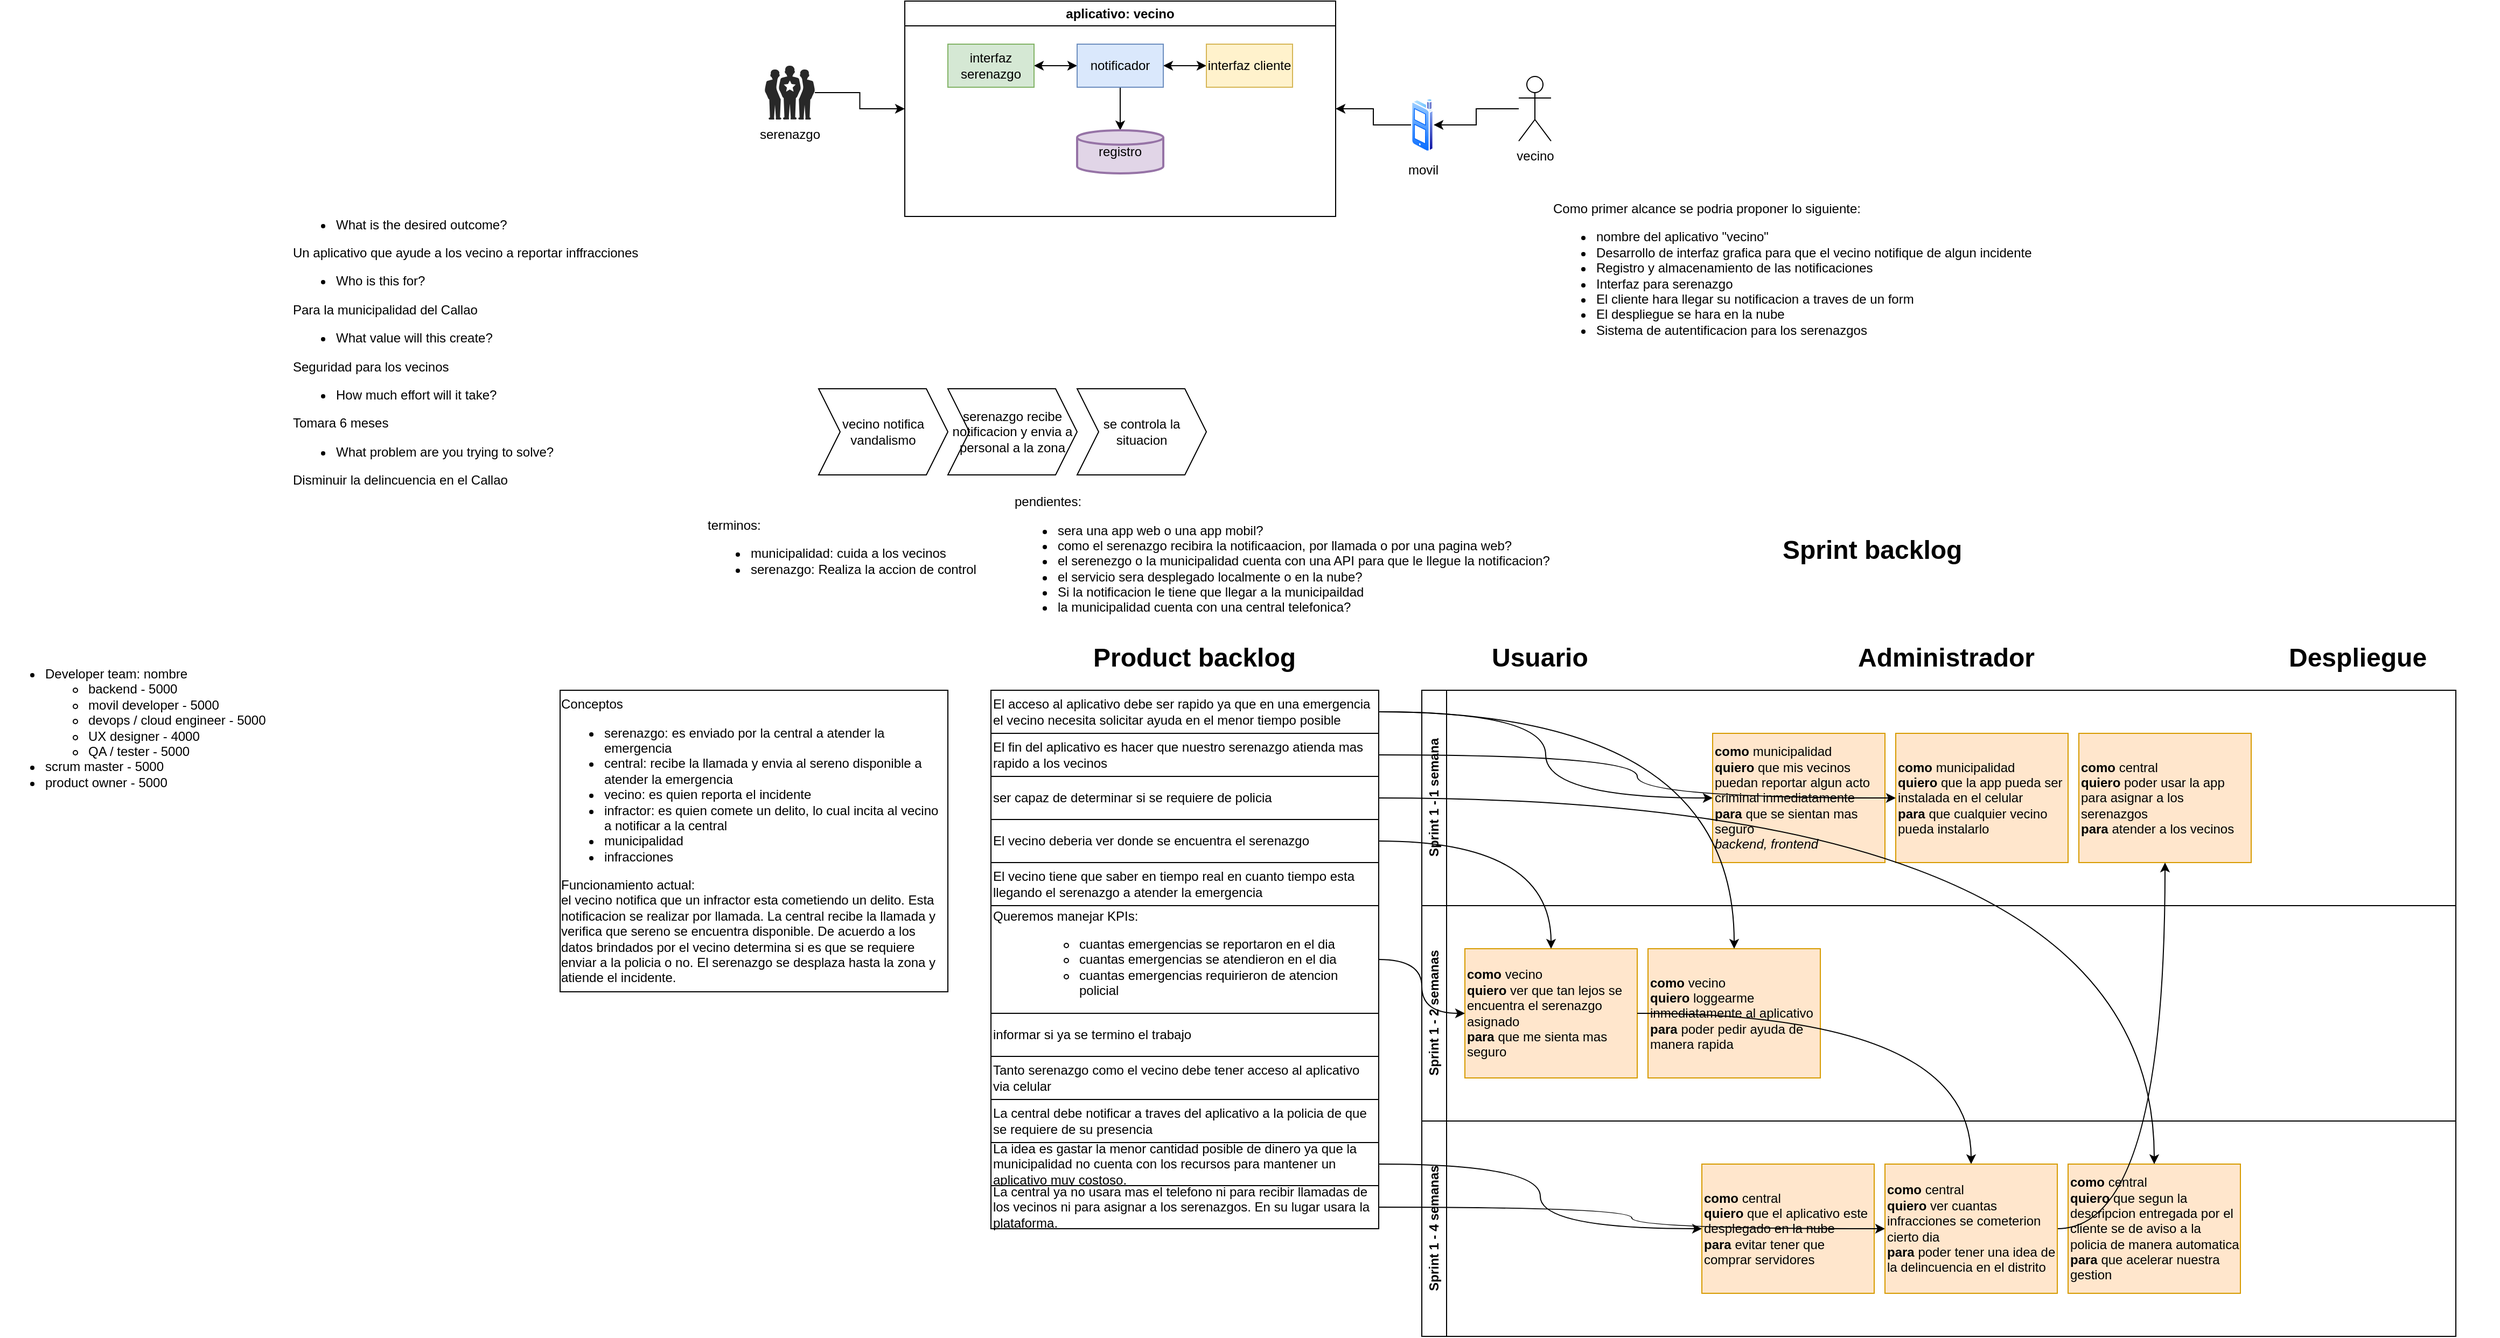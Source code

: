<mxfile version="21.3.0" type="github">
  <diagram name="Página-1" id="Bkhv1BzIpxXXVQEzDvKO">
    <mxGraphModel dx="1720" dy="451" grid="1" gridSize="10" guides="0" tooltips="1" connect="1" arrows="1" fold="1" page="1" pageScale="1" pageWidth="827" pageHeight="1169" math="0" shadow="0">
      <root>
        <mxCell id="0" />
        <mxCell id="1" parent="0" />
        <mxCell id="rcJcJloOi9SXId4dmmQ6-50" style="edgeStyle=orthogonalEdgeStyle;rounded=0;orthogonalLoop=1;jettySize=auto;html=1;" parent="1" source="rcJcJloOi9SXId4dmmQ6-2" target="rcJcJloOi9SXId4dmmQ6-9" edge="1">
          <mxGeometry relative="1" as="geometry" />
        </mxCell>
        <mxCell id="rcJcJloOi9SXId4dmmQ6-2" value="vecino" style="shape=umlActor;verticalLabelPosition=bottom;verticalAlign=top;html=1;outlineConnect=0;" parent="1" vertex="1">
          <mxGeometry x="730" y="110" width="30" height="60" as="geometry" />
        </mxCell>
        <mxCell id="rcJcJloOi9SXId4dmmQ6-51" style="edgeStyle=orthogonalEdgeStyle;rounded=0;orthogonalLoop=1;jettySize=auto;html=1;" parent="1" source="rcJcJloOi9SXId4dmmQ6-9" target="rcJcJloOi9SXId4dmmQ6-41" edge="1">
          <mxGeometry relative="1" as="geometry" />
        </mxCell>
        <mxCell id="rcJcJloOi9SXId4dmmQ6-9" value="movil" style="image;aspect=fixed;perimeter=ellipsePerimeter;html=1;align=center;shadow=0;dashed=0;spacingTop=3;image=img/lib/active_directory/cell_phone.svg;" parent="1" vertex="1">
          <mxGeometry x="630" y="130" width="21" height="50" as="geometry" />
        </mxCell>
        <mxCell id="rcJcJloOi9SXId4dmmQ6-26" value="vecino notifica vandalismo" style="shape=step;perimeter=stepPerimeter;whiteSpace=wrap;html=1;fixedSize=1;" parent="1" vertex="1">
          <mxGeometry x="80" y="400" width="120" height="80" as="geometry" />
        </mxCell>
        <mxCell id="rcJcJloOi9SXId4dmmQ6-27" value="serenazgo recibe notificacion y envia a personal a la zona" style="shape=step;perimeter=stepPerimeter;whiteSpace=wrap;html=1;fixedSize=1;" parent="1" vertex="1">
          <mxGeometry x="200" y="400" width="120" height="80" as="geometry" />
        </mxCell>
        <mxCell id="rcJcJloOi9SXId4dmmQ6-28" value="se controla la situacion" style="shape=step;perimeter=stepPerimeter;whiteSpace=wrap;html=1;fixedSize=1;" parent="1" vertex="1">
          <mxGeometry x="320" y="400" width="120" height="80" as="geometry" />
        </mxCell>
        <mxCell id="rcJcJloOi9SXId4dmmQ6-36" value="pendientes:&lt;br&gt;&lt;ul&gt;&lt;li&gt;sera una app web o una app mobil?&lt;br&gt;&lt;/li&gt;&lt;li&gt;como el serenazgo recibira la notificaacion, por llamada o por una pagina web?&lt;/li&gt;&lt;li&gt;el serenezgo o la municipalidad cuenta con una API para que le llegue la notificacion?&lt;/li&gt;&lt;li&gt;el servicio sera desplegado localmente o en la nube?&lt;/li&gt;&lt;li&gt;Si la notificacion le tiene que llegar a la municipaildad&lt;/li&gt;&lt;li&gt;la municipalidad cuenta con una central telefonica?&amp;nbsp;&lt;/li&gt;&lt;/ul&gt;" style="text;html=1;align=left;verticalAlign=middle;resizable=0;points=[];autosize=1;strokeColor=none;fillColor=none;" parent="1" vertex="1">
          <mxGeometry x="260" y="490" width="520" height="140" as="geometry" />
        </mxCell>
        <mxCell id="rcJcJloOi9SXId4dmmQ6-40" value="terminos:&lt;br&gt;&lt;ul&gt;&lt;li&gt;municipalidad: cuida a los vecinos&lt;/li&gt;&lt;li&gt;serenazgo: Realiza la accion de control&lt;/li&gt;&lt;/ul&gt;" style="text;html=1;align=left;verticalAlign=middle;resizable=0;points=[];autosize=1;strokeColor=none;fillColor=none;" parent="1" vertex="1">
          <mxGeometry x="-25" y="513" width="270" height="80" as="geometry" />
        </mxCell>
        <mxCell id="rcJcJloOi9SXId4dmmQ6-41" value="aplicativo: vecino" style="swimlane;whiteSpace=wrap;html=1;" parent="1" vertex="1">
          <mxGeometry x="160" y="40" width="400" height="200" as="geometry" />
        </mxCell>
        <mxCell id="rcJcJloOi9SXId4dmmQ6-44" value="" style="edgeStyle=orthogonalEdgeStyle;rounded=0;orthogonalLoop=1;jettySize=auto;html=1;startArrow=classic;startFill=1;" parent="rcJcJloOi9SXId4dmmQ6-41" source="rcJcJloOi9SXId4dmmQ6-42" target="rcJcJloOi9SXId4dmmQ6-43" edge="1">
          <mxGeometry relative="1" as="geometry" />
        </mxCell>
        <mxCell id="rcJcJloOi9SXId4dmmQ6-42" value="interfaz serenazgo" style="rounded=0;whiteSpace=wrap;html=1;fillColor=#d5e8d4;strokeColor=#82b366;" parent="rcJcJloOi9SXId4dmmQ6-41" vertex="1">
          <mxGeometry x="40" y="40" width="80" height="40" as="geometry" />
        </mxCell>
        <mxCell id="rcJcJloOi9SXId4dmmQ6-46" value="" style="edgeStyle=orthogonalEdgeStyle;rounded=0;orthogonalLoop=1;jettySize=auto;html=1;startArrow=classic;startFill=1;" parent="rcJcJloOi9SXId4dmmQ6-41" source="rcJcJloOi9SXId4dmmQ6-43" target="rcJcJloOi9SXId4dmmQ6-45" edge="1">
          <mxGeometry relative="1" as="geometry" />
        </mxCell>
        <mxCell id="rcJcJloOi9SXId4dmmQ6-58" style="edgeStyle=orthogonalEdgeStyle;rounded=0;orthogonalLoop=1;jettySize=auto;html=1;" parent="rcJcJloOi9SXId4dmmQ6-41" source="rcJcJloOi9SXId4dmmQ6-43" target="rcJcJloOi9SXId4dmmQ6-57" edge="1">
          <mxGeometry relative="1" as="geometry" />
        </mxCell>
        <mxCell id="rcJcJloOi9SXId4dmmQ6-43" value="notificador" style="rounded=0;whiteSpace=wrap;html=1;fillColor=#dae8fc;strokeColor=#6c8ebf;" parent="rcJcJloOi9SXId4dmmQ6-41" vertex="1">
          <mxGeometry x="160" y="40" width="80" height="40" as="geometry" />
        </mxCell>
        <mxCell id="rcJcJloOi9SXId4dmmQ6-45" value="interfaz cliente" style="rounded=0;whiteSpace=wrap;html=1;fillColor=#fff2cc;strokeColor=#d6b656;" parent="rcJcJloOi9SXId4dmmQ6-41" vertex="1">
          <mxGeometry x="280" y="40" width="80" height="40" as="geometry" />
        </mxCell>
        <mxCell id="rcJcJloOi9SXId4dmmQ6-57" value="registro" style="strokeWidth=2;html=1;shape=mxgraph.flowchart.database;whiteSpace=wrap;fillColor=#e1d5e7;strokeColor=#9673a6;" parent="rcJcJloOi9SXId4dmmQ6-41" vertex="1">
          <mxGeometry x="160" y="120" width="80" height="40" as="geometry" />
        </mxCell>
        <mxCell id="rcJcJloOi9SXId4dmmQ6-48" style="edgeStyle=orthogonalEdgeStyle;rounded=0;orthogonalLoop=1;jettySize=auto;html=1;" parent="1" source="rcJcJloOi9SXId4dmmQ6-47" target="rcJcJloOi9SXId4dmmQ6-41" edge="1">
          <mxGeometry relative="1" as="geometry" />
        </mxCell>
        <mxCell id="rcJcJloOi9SXId4dmmQ6-47" value="serenazgo" style="verticalLabelPosition=bottom;sketch=0;html=1;fillColor=#282828;strokeColor=none;verticalAlign=top;pointerEvents=1;align=center;shape=mxgraph.cisco_safe.people_places_things_icons.icon1;" parent="1" vertex="1">
          <mxGeometry x="30" y="100" width="46.5" height="50" as="geometry" />
        </mxCell>
        <mxCell id="rcJcJloOi9SXId4dmmQ6-56" value="&lt;div&gt;Como primer alcance se podria proponer lo siguiente:&lt;/div&gt;&lt;div&gt;&lt;ul&gt;&lt;li&gt;nombre del aplicativo &quot;vecino&quot;&lt;/li&gt;&lt;li&gt;Desarrollo de interfaz grafica para que el vecino notifique de algun incidente&lt;/li&gt;&lt;li&gt;Registro y almacenamiento de las notificaciones&lt;/li&gt;&lt;li&gt;Interfaz para serenazgo&lt;/li&gt;&lt;li&gt;El cliente hara llegar su notificacion a traves de un form&lt;/li&gt;&lt;li&gt;El despliegue se hara en la nube&lt;/li&gt;&lt;li&gt;Sistema de autentificacion para los serenazgos&lt;/li&gt;&lt;/ul&gt;&lt;/div&gt;" style="text;html=1;align=left;verticalAlign=middle;resizable=0;points=[];autosize=1;strokeColor=none;fillColor=none;" parent="1" vertex="1">
          <mxGeometry x="760" y="220" width="470" height="150" as="geometry" />
        </mxCell>
        <mxCell id="HjE2S8ZvpKFxGUU12qkj-8" value="&lt;h1&gt;Product backlog&lt;/h1&gt;" style="text;html=1;strokeColor=none;fillColor=none;spacing=5;spacingTop=-20;whiteSpace=wrap;overflow=hidden;rounded=0;" parent="1" vertex="1">
          <mxGeometry x="330" y="630" width="200" height="120" as="geometry" />
        </mxCell>
        <mxCell id="HjE2S8ZvpKFxGUU12qkj-11" value="&lt;h1&gt;Sprint backlog&lt;/h1&gt;" style="text;html=1;strokeColor=none;fillColor=none;spacing=5;spacingTop=-20;whiteSpace=wrap;overflow=hidden;rounded=0;" parent="1" vertex="1">
          <mxGeometry x="970" y="530" width="200" height="120" as="geometry" />
        </mxCell>
        <mxCell id="HjE2S8ZvpKFxGUU12qkj-13" value="&lt;div style=&quot;text-align: left;&quot;&gt;Conceptos&lt;/div&gt;&lt;ul style=&quot;border-color: var(--border-color); text-align: left;&quot;&gt;&lt;li&gt;&lt;span style=&quot;background-color: initial;&quot;&gt;serenazgo: es enviado por la central a atender la emergencia&lt;/span&gt;&lt;br&gt;&lt;/li&gt;&lt;li&gt;&lt;span style=&quot;background-color: initial;&quot;&gt;central: recibe la llamada y envia al sereno disponible a atender la emergencia&lt;/span&gt;&lt;br&gt;&lt;/li&gt;&lt;li&gt;&lt;span style=&quot;background-color: initial;&quot;&gt;vecino: es quien reporta el incidente&lt;/span&gt;&lt;br&gt;&lt;/li&gt;&lt;li&gt;&lt;span style=&quot;background-color: initial;&quot;&gt;infractor: es quien comete un delito, lo cual incita al vecino a notificar a la central&lt;/span&gt;&lt;br&gt;&lt;/li&gt;&lt;li&gt;&lt;span style=&quot;background-color: initial;&quot;&gt;municipalidad&lt;/span&gt;&lt;br&gt;&lt;/li&gt;&lt;li&gt;infracciones&lt;/li&gt;&lt;/ul&gt;&lt;div style=&quot;text-align: left;&quot;&gt;&lt;span style=&quot;background-color: initial;&quot;&gt;Funcionamiento actual:&lt;/span&gt;&lt;/div&gt;&lt;div style=&quot;text-align: left;&quot;&gt;&lt;span style=&quot;background-color: initial;&quot;&gt;el vecino notifica que un infractor esta cometiendo un delito. Esta notificacion se realizar por llamada. La central recibe la llamada y verifica que sereno se encuentra disponible. De acuerdo a los datos brindados por el vecino determina si es que se requiere enviar a la policia o no. El serenazgo se desplaza hasta la zona y atiende el incidente.&amp;nbsp;&lt;/span&gt;&lt;/div&gt;" style="rounded=0;whiteSpace=wrap;html=1;" parent="1" vertex="1">
          <mxGeometry x="-160" y="680" width="360" height="280" as="geometry" />
        </mxCell>
        <mxCell id="HjE2S8ZvpKFxGUU12qkj-19" value="Sprint 1 - 1 semana" style="swimlane;horizontal=0;whiteSpace=wrap;html=1;" parent="1" vertex="1">
          <mxGeometry x="640" y="680" width="960" height="200" as="geometry" />
        </mxCell>
        <mxCell id="HjE2S8ZvpKFxGUU12qkj-26" value="&lt;b&gt;como&lt;/b&gt; municipalidad&lt;br&gt;&lt;b&gt;quiero&lt;/b&gt; que la app pueda ser instalada en el celular&lt;br&gt;&lt;b&gt;para&lt;/b&gt; que cualquier vecino pueda instalarlo" style="rounded=0;whiteSpace=wrap;html=1;align=left;fillColor=#ffe6cc;strokeColor=#d79b00;" parent="HjE2S8ZvpKFxGUU12qkj-19" vertex="1">
          <mxGeometry x="440" y="40" width="160" height="120" as="geometry" />
        </mxCell>
        <mxCell id="HjE2S8ZvpKFxGUU12qkj-1" value="&lt;b&gt;como&lt;/b&gt; municipalidad&lt;br&gt;&lt;b&gt;quiero&lt;/b&gt; que mis vecinos puedan reportar algun acto criminal inmediatamente&lt;br&gt;&lt;b&gt;para&lt;/b&gt; que se sientan mas seguro&lt;br&gt;&lt;i&gt;backend, frontend&lt;/i&gt;" style="rounded=0;whiteSpace=wrap;html=1;align=left;fillColor=#ffe6cc;strokeColor=#d79b00;" parent="HjE2S8ZvpKFxGUU12qkj-19" vertex="1">
          <mxGeometry x="270" y="40" width="160" height="120" as="geometry" />
        </mxCell>
        <mxCell id="HjE2S8ZvpKFxGUU12qkj-105" value="&lt;b&gt;como&lt;/b&gt; central&lt;br&gt;&lt;b&gt;quiero&lt;/b&gt;&amp;nbsp;poder usar la app para asignar a los serenazgos&lt;br&gt;&lt;b&gt;para&lt;/b&gt; atender a los vecinos" style="rounded=0;whiteSpace=wrap;html=1;align=left;fillColor=#ffe6cc;strokeColor=#d79b00;" parent="HjE2S8ZvpKFxGUU12qkj-19" vertex="1">
          <mxGeometry x="610" y="40" width="160" height="120" as="geometry" />
        </mxCell>
        <mxCell id="HjE2S8ZvpKFxGUU12qkj-20" value="Sprint 1 - 2 semanas" style="swimlane;horizontal=0;whiteSpace=wrap;html=1;" parent="1" vertex="1">
          <mxGeometry x="640" y="880" width="960" height="200" as="geometry" />
        </mxCell>
        <mxCell id="HjE2S8ZvpKFxGUU12qkj-25" value="&lt;b&gt;como&lt;/b&gt; vecino&lt;br&gt;&lt;b&gt;quiero&lt;/b&gt; loggearme inmediatamente al aplicativo&lt;br&gt;&lt;b&gt;para&lt;/b&gt; poder pedir ayuda de manera rapida" style="rounded=0;whiteSpace=wrap;html=1;align=left;fillColor=#ffe6cc;strokeColor=#d79b00;" parent="HjE2S8ZvpKFxGUU12qkj-20" vertex="1">
          <mxGeometry x="210" y="40" width="160" height="120" as="geometry" />
        </mxCell>
        <mxCell id="HjE2S8ZvpKFxGUU12qkj-24" value="&lt;b&gt;como&lt;/b&gt; vecino&lt;br&gt;&lt;b&gt;quiero&lt;/b&gt;&amp;nbsp;ver que tan lejos se encuentra el serenazgo asignado&lt;br&gt;&lt;b&gt;para&lt;/b&gt; que me sienta mas seguro" style="rounded=0;whiteSpace=wrap;html=1;align=left;fillColor=#ffe6cc;strokeColor=#d79b00;" parent="HjE2S8ZvpKFxGUU12qkj-20" vertex="1">
          <mxGeometry x="40" y="40" width="160" height="120" as="geometry" />
        </mxCell>
        <mxCell id="HjE2S8ZvpKFxGUU12qkj-21" value="Sprint 1 - 4 semanas" style="swimlane;horizontal=0;whiteSpace=wrap;html=1;" parent="1" vertex="1">
          <mxGeometry x="640" y="1080" width="960" height="200" as="geometry" />
        </mxCell>
        <mxCell id="HjE2S8ZvpKFxGUU12qkj-15" value="&lt;b&gt;como&lt;/b&gt; central&lt;br&gt;&lt;b&gt;quiero&lt;/b&gt;&amp;nbsp;que el aplicativo este desplegado en la nube&lt;br&gt;&lt;b&gt;para&lt;/b&gt; evitar tener que comprar servidores" style="rounded=0;whiteSpace=wrap;html=1;align=left;fillColor=#ffe6cc;strokeColor=#d79b00;" parent="HjE2S8ZvpKFxGUU12qkj-21" vertex="1">
          <mxGeometry x="260" y="40" width="160" height="120" as="geometry" />
        </mxCell>
        <mxCell id="HjE2S8ZvpKFxGUU12qkj-102" value="&lt;b&gt;como&lt;/b&gt; central&lt;br&gt;&lt;b&gt;quiero&lt;/b&gt; que segun la descripcion entregada por el cliente se de aviso a la policia de manera automatica&lt;br&gt;&lt;b&gt;para&lt;/b&gt; que acelerar nuestra gestion" style="rounded=0;whiteSpace=wrap;html=1;align=left;fillColor=#ffe6cc;strokeColor=#d79b00;" parent="HjE2S8ZvpKFxGUU12qkj-21" vertex="1">
          <mxGeometry x="600" y="40" width="160" height="120" as="geometry" />
        </mxCell>
        <mxCell id="HjE2S8ZvpKFxGUU12qkj-86" style="rounded=0;orthogonalLoop=1;jettySize=auto;html=1;edgeStyle=orthogonalEdgeStyle;curved=1;" parent="1" source="HjE2S8ZvpKFxGUU12qkj-85" target="HjE2S8ZvpKFxGUU12qkj-1" edge="1">
          <mxGeometry relative="1" as="geometry" />
        </mxCell>
        <mxCell id="HjE2S8ZvpKFxGUU12qkj-100" style="edgeStyle=orthogonalEdgeStyle;rounded=0;orthogonalLoop=1;jettySize=auto;html=1;curved=1;" parent="1" source="HjE2S8ZvpKFxGUU12qkj-85" target="HjE2S8ZvpKFxGUU12qkj-25" edge="1">
          <mxGeometry relative="1" as="geometry" />
        </mxCell>
        <mxCell id="HjE2S8ZvpKFxGUU12qkj-85" value="&lt;span style=&quot;background-color: initial;&quot;&gt;El acceso al aplicativo debe ser rapido ya que en una emergencia el vecino necesita solicitar ayuda en el menor tiempo posible&lt;/span&gt;" style="rounded=0;whiteSpace=wrap;html=1;align=left;" parent="1" vertex="1">
          <mxGeometry x="240" y="680" width="360" height="40" as="geometry" />
        </mxCell>
        <mxCell id="HjE2S8ZvpKFxGUU12qkj-95" style="edgeStyle=orthogonalEdgeStyle;rounded=0;orthogonalLoop=1;jettySize=auto;html=1;curved=1;" parent="1" source="HjE2S8ZvpKFxGUU12qkj-87" target="HjE2S8ZvpKFxGUU12qkj-26" edge="1">
          <mxGeometry relative="1" as="geometry" />
        </mxCell>
        <mxCell id="HjE2S8ZvpKFxGUU12qkj-87" value="El fin del aplicativo es hacer que nuestro serenazgo atienda mas rapido a los vecinos" style="rounded=0;whiteSpace=wrap;html=1;align=left;" parent="1" vertex="1">
          <mxGeometry x="240" y="720" width="360" height="40" as="geometry" />
        </mxCell>
        <mxCell id="HjE2S8ZvpKFxGUU12qkj-103" style="edgeStyle=orthogonalEdgeStyle;rounded=0;orthogonalLoop=1;jettySize=auto;html=1;curved=1;" parent="1" source="HjE2S8ZvpKFxGUU12qkj-88" target="HjE2S8ZvpKFxGUU12qkj-102" edge="1">
          <mxGeometry relative="1" as="geometry" />
        </mxCell>
        <mxCell id="HjE2S8ZvpKFxGUU12qkj-88" value="&lt;div&gt;ser capaz de determinar si se requiere de policia&lt;/div&gt;" style="rounded=0;whiteSpace=wrap;html=1;align=left;" parent="1" vertex="1">
          <mxGeometry x="240" y="760" width="360" height="40" as="geometry" />
        </mxCell>
        <mxCell id="HjE2S8ZvpKFxGUU12qkj-97" style="edgeStyle=orthogonalEdgeStyle;rounded=0;orthogonalLoop=1;jettySize=auto;html=1;curved=1;" parent="1" source="HjE2S8ZvpKFxGUU12qkj-89" target="HjE2S8ZvpKFxGUU12qkj-24" edge="1">
          <mxGeometry relative="1" as="geometry" />
        </mxCell>
        <mxCell id="HjE2S8ZvpKFxGUU12qkj-89" value="&lt;span style=&quot;background-color: initial;&quot;&gt;El vecino deberia ver donde se encuentra el serenazgo&lt;/span&gt;" style="rounded=0;whiteSpace=wrap;html=1;align=left;" parent="1" vertex="1">
          <mxGeometry x="240" y="800" width="360" height="40" as="geometry" />
        </mxCell>
        <mxCell id="HjE2S8ZvpKFxGUU12qkj-90" value="&lt;div&gt;El vecino tiene que saber en tiempo real en cuanto tiempo esta llegando el serenazgo a atender la emergencia&lt;/div&gt;" style="rounded=0;whiteSpace=wrap;html=1;align=left;" parent="1" vertex="1">
          <mxGeometry x="240" y="840" width="360" height="40" as="geometry" />
        </mxCell>
        <mxCell id="HjE2S8ZvpKFxGUU12qkj-96" style="edgeStyle=orthogonalEdgeStyle;rounded=0;orthogonalLoop=1;jettySize=auto;html=1;curved=1;" parent="1" source="HjE2S8ZvpKFxGUU12qkj-24" target="HjE2S8ZvpKFxGUU12qkj-23" edge="1">
          <mxGeometry relative="1" as="geometry" />
        </mxCell>
        <mxCell id="HjE2S8ZvpKFxGUU12qkj-91" value="&lt;span style=&quot;background-color: initial;&quot;&gt;Queremos manejar KPIs:&lt;/span&gt;&lt;br&gt;&lt;ul style=&quot;border-color: var(--border-color);&quot;&gt;&lt;ul style=&quot;border-color: var(--border-color);&quot;&gt;&lt;li style=&quot;border-color: var(--border-color);&quot;&gt;cuantas emergencias se reportaron en el dia&lt;/li&gt;&lt;li style=&quot;border-color: var(--border-color);&quot;&gt;cuantas emergencias se atendieron en el dia&lt;/li&gt;&lt;li style=&quot;border-color: var(--border-color);&quot;&gt;cuantas emergencias requirieron de atencion policial&lt;/li&gt;&lt;/ul&gt;&lt;/ul&gt;" style="rounded=0;whiteSpace=wrap;html=1;align=left;" parent="1" vertex="1">
          <mxGeometry x="240" y="880" width="360" height="100" as="geometry" />
        </mxCell>
        <mxCell id="HjE2S8ZvpKFxGUU12qkj-92" value="&lt;span style=&quot;background-color: initial;&quot;&gt;informar si ya se termino el trabajo&lt;/span&gt;" style="rounded=0;whiteSpace=wrap;html=1;align=left;" parent="1" vertex="1">
          <mxGeometry x="240" y="980" width="360" height="40" as="geometry" />
        </mxCell>
        <mxCell id="HjE2S8ZvpKFxGUU12qkj-93" value="&lt;span style=&quot;background-color: initial;&quot;&gt;Tanto serenazgo como el vecino debe tener acceso al aplicativo via celular&lt;/span&gt;" style="rounded=0;whiteSpace=wrap;html=1;align=left;" parent="1" vertex="1">
          <mxGeometry x="240" y="1020" width="360" height="40" as="geometry" />
        </mxCell>
        <mxCell id="HjE2S8ZvpKFxGUU12qkj-94" value="La central debe notificar a traves del aplicativo a la policia de que se requiere de su presencia" style="rounded=0;whiteSpace=wrap;html=1;align=left;" parent="1" vertex="1">
          <mxGeometry x="240" y="1060" width="360" height="40" as="geometry" />
        </mxCell>
        <mxCell id="HjE2S8ZvpKFxGUU12qkj-99" style="edgeStyle=orthogonalEdgeStyle;rounded=0;orthogonalLoop=1;jettySize=auto;html=1;curved=1;" parent="1" source="HjE2S8ZvpKFxGUU12qkj-98" target="HjE2S8ZvpKFxGUU12qkj-15" edge="1">
          <mxGeometry relative="1" as="geometry" />
        </mxCell>
        <mxCell id="HjE2S8ZvpKFxGUU12qkj-98" value="La idea es gastar la menor cantidad posible de dinero ya que la municipalidad no cuenta con los recursos para mantener un aplicativo muy costoso." style="rounded=0;whiteSpace=wrap;html=1;align=left;" parent="1" vertex="1">
          <mxGeometry x="240" y="1100" width="360" height="40" as="geometry" />
        </mxCell>
        <mxCell id="HjE2S8ZvpKFxGUU12qkj-106" style="edgeStyle=orthogonalEdgeStyle;rounded=0;orthogonalLoop=1;jettySize=auto;html=1;curved=1;" parent="1" source="HjE2S8ZvpKFxGUU12qkj-23" target="HjE2S8ZvpKFxGUU12qkj-105" edge="1">
          <mxGeometry relative="1" as="geometry" />
        </mxCell>
        <mxCell id="HjE2S8ZvpKFxGUU12qkj-104" value="La central ya no usara mas el telefono ni para recibir llamadas de los vecinos ni para asignar a los serenazgos. En su lugar usara la plataforma." style="rounded=0;whiteSpace=wrap;html=1;align=left;" parent="1" vertex="1">
          <mxGeometry x="240" y="1140" width="360" height="40" as="geometry" />
        </mxCell>
        <mxCell id="HjE2S8ZvpKFxGUU12qkj-109" value="&lt;h1&gt;Despliegue&lt;/h1&gt;" style="text;html=1;strokeColor=none;fillColor=none;spacing=5;spacingTop=-20;whiteSpace=wrap;overflow=hidden;rounded=0;" parent="1" vertex="1">
          <mxGeometry x="1440" y="630" width="200" height="120" as="geometry" />
        </mxCell>
        <mxCell id="HjE2S8ZvpKFxGUU12qkj-110" value="&lt;h1&gt;Administrador&lt;/h1&gt;" style="text;html=1;strokeColor=none;fillColor=none;spacing=5;spacingTop=-20;whiteSpace=wrap;overflow=hidden;rounded=0;" parent="1" vertex="1">
          <mxGeometry x="1040" y="630" width="200" height="120" as="geometry" />
        </mxCell>
        <mxCell id="HjE2S8ZvpKFxGUU12qkj-111" value="&lt;h1&gt;Usuario&lt;/h1&gt;" style="text;html=1;strokeColor=none;fillColor=none;spacing=5;spacingTop=-20;whiteSpace=wrap;overflow=hidden;rounded=0;" parent="1" vertex="1">
          <mxGeometry x="700" y="630" width="200" height="120" as="geometry" />
        </mxCell>
        <mxCell id="HjE2S8ZvpKFxGUU12qkj-112" value="" style="edgeStyle=orthogonalEdgeStyle;rounded=0;orthogonalLoop=1;jettySize=auto;html=1;curved=1;" parent="1" source="HjE2S8ZvpKFxGUU12qkj-91" target="HjE2S8ZvpKFxGUU12qkj-24" edge="1">
          <mxGeometry relative="1" as="geometry">
            <mxPoint x="600" y="930" as="sourcePoint" />
            <mxPoint x="1020" y="1130" as="targetPoint" />
          </mxGeometry>
        </mxCell>
        <mxCell id="HjE2S8ZvpKFxGUU12qkj-113" value="" style="edgeStyle=orthogonalEdgeStyle;rounded=0;orthogonalLoop=1;jettySize=auto;html=1;curved=1;" parent="1" source="HjE2S8ZvpKFxGUU12qkj-104" target="HjE2S8ZvpKFxGUU12qkj-23" edge="1">
          <mxGeometry relative="1" as="geometry">
            <mxPoint x="600" y="1160" as="sourcePoint" />
            <mxPoint x="1370" y="830" as="targetPoint" />
          </mxGeometry>
        </mxCell>
        <mxCell id="HjE2S8ZvpKFxGUU12qkj-23" value="&lt;b&gt;como&lt;/b&gt;&amp;nbsp;central&lt;br&gt;&lt;b&gt;quiero&lt;/b&gt; ver cuantas infracciones se cometerion cierto dia&lt;br&gt;&lt;b&gt;para&lt;/b&gt;&amp;nbsp;poder tener una idea de la delincuencia en el distrito" style="rounded=0;whiteSpace=wrap;html=1;align=left;fillColor=#ffe6cc;strokeColor=#d79b00;" parent="1" vertex="1">
          <mxGeometry x="1070" y="1120" width="160" height="120" as="geometry" />
        </mxCell>
        <mxCell id="7CWXTSbd9xAtPU0QStJo-1" value="&lt;ul&gt;&lt;li&gt;What is the desired outcome?&amp;nbsp;&lt;/li&gt;&lt;/ul&gt;&lt;div&gt;Un aplicativo que ayude a los vecino a reportar inffracciones&lt;/div&gt;&lt;ul&gt;&lt;li&gt;Who is this for?&amp;nbsp;&lt;/li&gt;&lt;/ul&gt;&lt;div&gt;Para la municipalidad del Callao&lt;/div&gt;&lt;ul&gt;&lt;li&gt;What value will this create?&amp;nbsp;&lt;/li&gt;&lt;/ul&gt;&lt;div&gt;Seguridad para los vecinos&lt;/div&gt;&lt;ul&gt;&lt;li&gt;How much effort will it take?&lt;/li&gt;&lt;/ul&gt;&lt;div&gt;Tomara 6 meses&lt;/div&gt;&lt;ul&gt;&lt;li&gt;What problem are you trying to solve?&lt;br&gt;&lt;/li&gt;&lt;/ul&gt;&lt;div&gt;Disminuir la delincuencia en el Callao&lt;/div&gt;" style="text;html=1;align=left;verticalAlign=middle;resizable=0;points=[];autosize=1;strokeColor=none;fillColor=none;" parent="1" vertex="1">
          <mxGeometry x="-410" y="220" width="340" height="280" as="geometry" />
        </mxCell>
        <mxCell id="f2tMmFMn8u4zpyXFYxsQ-2" value="&lt;ul&gt;&lt;li&gt;Developer team: nombre&lt;/li&gt;&lt;ul&gt;&lt;li&gt;backend - 5000&lt;/li&gt;&lt;li&gt;movil developer - 5000&lt;/li&gt;&lt;li&gt;devops / cloud engineer - 5000&lt;/li&gt;&lt;li&gt;UX designer - 4000&lt;/li&gt;&lt;li&gt;QA / tester - 5000&lt;/li&gt;&lt;/ul&gt;&lt;li&gt;&lt;span style=&quot;background-color: initial;&quot;&gt;scrum master - 5000&lt;/span&gt;&lt;/li&gt;&lt;li&gt;product owner - 5000&lt;/li&gt;&lt;/ul&gt;&lt;span style=&quot;background-color: initial;&quot;&gt;&lt;/span&gt;" style="text;html=1;strokeColor=none;fillColor=none;align=left;verticalAlign=middle;whiteSpace=wrap;rounded=0;" parent="1" vertex="1">
          <mxGeometry x="-680" y="640" width="260" height="150" as="geometry" />
        </mxCell>
      </root>
    </mxGraphModel>
  </diagram>
</mxfile>

